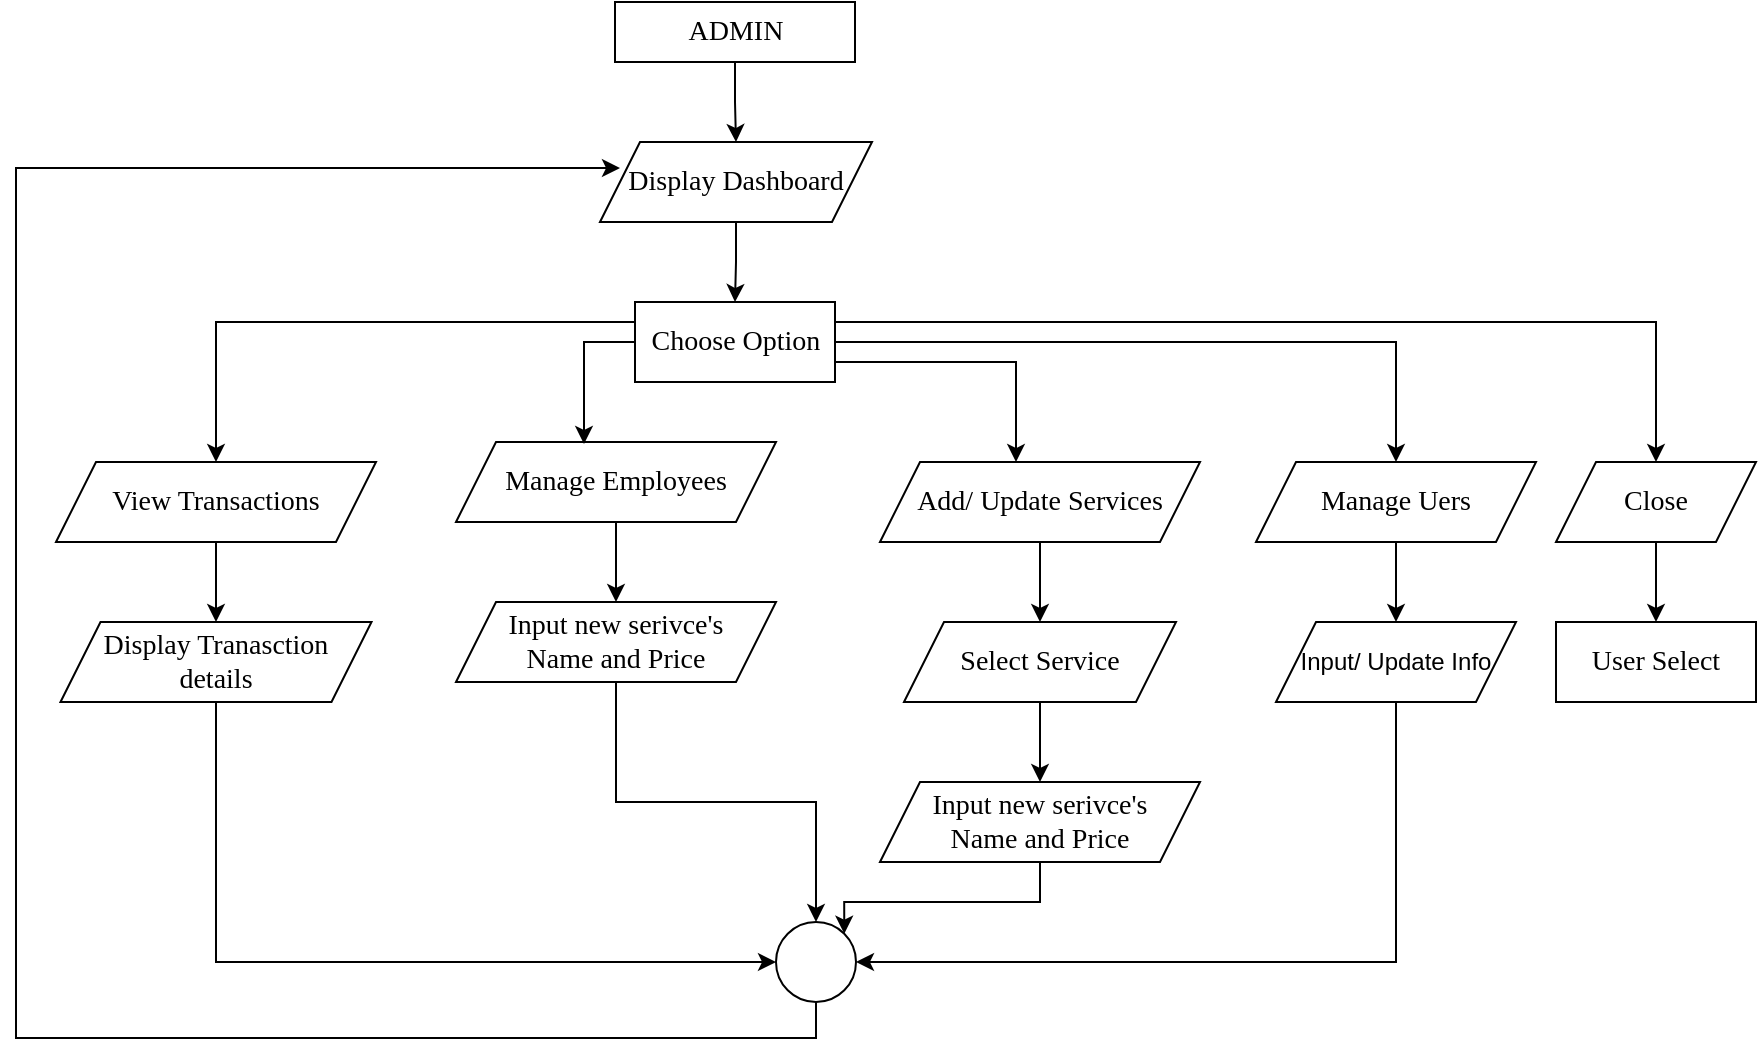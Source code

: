 <mxfile version="24.4.13" type="device">
  <diagram name="Page-1" id="64H7ds-O1tiJM2KwQSn3">
    <mxGraphModel dx="1434" dy="836" grid="1" gridSize="10" guides="1" tooltips="1" connect="1" arrows="1" fold="1" page="1" pageScale="1" pageWidth="3300" pageHeight="4681" math="0" shadow="0">
      <root>
        <mxCell id="0" />
        <mxCell id="1" parent="0" />
        <mxCell id="Ys4Soc2SXLPGO1FHNJJd-10" style="edgeStyle=orthogonalEdgeStyle;rounded=0;orthogonalLoop=1;jettySize=auto;html=1;exitX=0.5;exitY=1;exitDx=0;exitDy=0;entryX=0.5;entryY=0;entryDx=0;entryDy=0;" edge="1" parent="1" source="QfiI2V1s3sk60cVQoeYj-1" target="YCltPewqTMJePzviMtdK-1">
          <mxGeometry relative="1" as="geometry" />
        </mxCell>
        <mxCell id="QfiI2V1s3sk60cVQoeYj-1" value="ADMIN" style="rounded=0;whiteSpace=wrap;html=1;strokeWidth=1;fontSize=14;fontStyle=0;fontFamily=Times New Roman;horizontal=1;" parent="1" vertex="1">
          <mxGeometry x="359.5" y="290" width="120" height="30" as="geometry" />
        </mxCell>
        <mxCell id="YCltPewqTMJePzviMtdK-4" style="edgeStyle=orthogonalEdgeStyle;rounded=0;orthogonalLoop=1;jettySize=auto;html=1;exitX=0.5;exitY=1;exitDx=0;exitDy=0;entryX=0.5;entryY=0;entryDx=0;entryDy=0;" parent="1" source="YCltPewqTMJePzviMtdK-1" target="YCltPewqTMJePzviMtdK-3" edge="1">
          <mxGeometry relative="1" as="geometry" />
        </mxCell>
        <mxCell id="YCltPewqTMJePzviMtdK-1" value="Display Dashboard" style="shape=parallelogram;perimeter=parallelogramPerimeter;whiteSpace=wrap;html=1;fixedSize=1;strokeWidth=1;fontSize=14;fontStyle=0;fontFamily=Times New Roman;horizontal=1;" parent="1" vertex="1">
          <mxGeometry x="352" y="360" width="136" height="40" as="geometry" />
        </mxCell>
        <mxCell id="YCltPewqTMJePzviMtdK-40" style="edgeStyle=orthogonalEdgeStyle;rounded=0;orthogonalLoop=1;jettySize=auto;html=1;exitX=0;exitY=0.25;exitDx=0;exitDy=0;entryX=0.5;entryY=0;entryDx=0;entryDy=0;" parent="1" source="YCltPewqTMJePzviMtdK-3" target="YCltPewqTMJePzviMtdK-6" edge="1">
          <mxGeometry relative="1" as="geometry" />
        </mxCell>
        <mxCell id="YCltPewqTMJePzviMtdK-47" style="edgeStyle=orthogonalEdgeStyle;rounded=0;orthogonalLoop=1;jettySize=auto;html=1;exitX=0.25;exitY=1;exitDx=0;exitDy=0;" parent="1" source="YCltPewqTMJePzviMtdK-3" target="YCltPewqTMJePzviMtdK-8" edge="1">
          <mxGeometry relative="1" as="geometry">
            <Array as="points">
              <mxPoint x="393" y="470" />
              <mxPoint x="560" y="470" />
            </Array>
          </mxGeometry>
        </mxCell>
        <mxCell id="YCltPewqTMJePzviMtdK-48" style="edgeStyle=orthogonalEdgeStyle;rounded=0;orthogonalLoop=1;jettySize=auto;html=1;exitX=0.75;exitY=1;exitDx=0;exitDy=0;" parent="1" source="YCltPewqTMJePzviMtdK-3" target="YCltPewqTMJePzviMtdK-9" edge="1">
          <mxGeometry relative="1" as="geometry">
            <Array as="points">
              <mxPoint x="443" y="460" />
              <mxPoint x="750" y="460" />
            </Array>
          </mxGeometry>
        </mxCell>
        <mxCell id="YCltPewqTMJePzviMtdK-52" style="edgeStyle=orthogonalEdgeStyle;rounded=0;orthogonalLoop=1;jettySize=auto;html=1;exitX=1;exitY=0.25;exitDx=0;exitDy=0;entryX=0.5;entryY=0;entryDx=0;entryDy=0;" parent="1" source="YCltPewqTMJePzviMtdK-3" target="YCltPewqTMJePzviMtdK-10" edge="1">
          <mxGeometry relative="1" as="geometry" />
        </mxCell>
        <mxCell id="YCltPewqTMJePzviMtdK-3" value="Choose Option" style="rounded=0;whiteSpace=wrap;html=1;strokeWidth=1;fontSize=14;fontStyle=0;fontFamily=Times New Roman;horizontal=1;" parent="1" vertex="1">
          <mxGeometry x="369.5" y="440" width="100" height="40" as="geometry" />
        </mxCell>
        <mxCell id="YCltPewqTMJePzviMtdK-6" value="View Transactions" style="shape=parallelogram;perimeter=parallelogramPerimeter;whiteSpace=wrap;html=1;fixedSize=1;strokeWidth=1;fontSize=14;fontStyle=0;fontFamily=Times New Roman;horizontal=1;" parent="1" vertex="1">
          <mxGeometry x="80" y="520" width="160" height="40" as="geometry" />
        </mxCell>
        <mxCell id="YCltPewqTMJePzviMtdK-19" style="edgeStyle=orthogonalEdgeStyle;rounded=0;orthogonalLoop=1;jettySize=auto;html=1;exitX=0.5;exitY=1;exitDx=0;exitDy=0;" parent="1" source="YCltPewqTMJePzviMtdK-8" target="YCltPewqTMJePzviMtdK-18" edge="1">
          <mxGeometry relative="1" as="geometry" />
        </mxCell>
        <mxCell id="YCltPewqTMJePzviMtdK-8" value="Add/ Update Services" style="shape=parallelogram;perimeter=parallelogramPerimeter;whiteSpace=wrap;html=1;fixedSize=1;strokeWidth=1;fontSize=14;fontStyle=0;fontFamily=Times New Roman;horizontal=1;" parent="1" vertex="1">
          <mxGeometry x="492" y="520" width="160" height="40" as="geometry" />
        </mxCell>
        <mxCell id="YCltPewqTMJePzviMtdK-25" style="edgeStyle=orthogonalEdgeStyle;rounded=0;orthogonalLoop=1;jettySize=auto;html=1;exitX=0.5;exitY=1;exitDx=0;exitDy=0;entryX=0.5;entryY=0;entryDx=0;entryDy=0;" parent="1" source="YCltPewqTMJePzviMtdK-9" target="YCltPewqTMJePzviMtdK-24" edge="1">
          <mxGeometry relative="1" as="geometry" />
        </mxCell>
        <mxCell id="YCltPewqTMJePzviMtdK-9" value="Manage Uers" style="shape=parallelogram;perimeter=parallelogramPerimeter;whiteSpace=wrap;html=1;fixedSize=1;strokeWidth=1;fontSize=14;fontStyle=0;fontFamily=Times New Roman;horizontal=1;" parent="1" vertex="1">
          <mxGeometry x="680" y="520" width="140" height="40" as="geometry" />
        </mxCell>
        <mxCell id="YCltPewqTMJePzviMtdK-27" value="" style="edgeStyle=orthogonalEdgeStyle;rounded=0;orthogonalLoop=1;jettySize=auto;html=1;" parent="1" source="YCltPewqTMJePzviMtdK-10" target="YCltPewqTMJePzviMtdK-26" edge="1">
          <mxGeometry relative="1" as="geometry" />
        </mxCell>
        <mxCell id="YCltPewqTMJePzviMtdK-10" value="Close" style="shape=parallelogram;perimeter=parallelogramPerimeter;whiteSpace=wrap;html=1;fixedSize=1;strokeWidth=1;fontSize=14;fontStyle=0;fontFamily=Times New Roman;horizontal=1;" parent="1" vertex="1">
          <mxGeometry x="830" y="520" width="100" height="40" as="geometry" />
        </mxCell>
        <mxCell id="YCltPewqTMJePzviMtdK-12" style="edgeStyle=orthogonalEdgeStyle;rounded=0;orthogonalLoop=1;jettySize=auto;html=1;entryX=0.5;entryY=0;entryDx=0;entryDy=0;" parent="1" source="YCltPewqTMJePzviMtdK-6" target="YCltPewqTMJePzviMtdK-11" edge="1">
          <mxGeometry relative="1" as="geometry" />
        </mxCell>
        <mxCell id="YCltPewqTMJePzviMtdK-31" style="edgeStyle=orthogonalEdgeStyle;rounded=0;orthogonalLoop=1;jettySize=auto;html=1;exitX=0.5;exitY=1;exitDx=0;exitDy=0;entryX=0;entryY=0.5;entryDx=0;entryDy=0;" parent="1" source="YCltPewqTMJePzviMtdK-11" target="YCltPewqTMJePzviMtdK-30" edge="1">
          <mxGeometry relative="1" as="geometry" />
        </mxCell>
        <mxCell id="YCltPewqTMJePzviMtdK-11" value="Display Tranasction&lt;br style=&quot;font-size: 14px;&quot;&gt;details" style="shape=parallelogram;perimeter=parallelogramPerimeter;whiteSpace=wrap;html=1;fixedSize=1;strokeWidth=1;fontSize=14;fontStyle=0;fontFamily=Times New Roman;horizontal=1;" parent="1" vertex="1">
          <mxGeometry x="82.25" y="600" width="155.5" height="40" as="geometry" />
        </mxCell>
        <mxCell id="YCltPewqTMJePzviMtdK-21" value="" style="edgeStyle=orthogonalEdgeStyle;rounded=0;orthogonalLoop=1;jettySize=auto;html=1;" parent="1" source="YCltPewqTMJePzviMtdK-18" target="YCltPewqTMJePzviMtdK-20" edge="1">
          <mxGeometry relative="1" as="geometry" />
        </mxCell>
        <mxCell id="YCltPewqTMJePzviMtdK-18" value="Select Service" style="shape=parallelogram;perimeter=parallelogramPerimeter;whiteSpace=wrap;html=1;fixedSize=1;strokeWidth=1;fontSize=14;fontStyle=0;fontFamily=Times New Roman;horizontal=1;" parent="1" vertex="1">
          <mxGeometry x="504" y="600" width="136" height="40" as="geometry" />
        </mxCell>
        <mxCell id="YCltPewqTMJePzviMtdK-35" style="edgeStyle=orthogonalEdgeStyle;rounded=0;orthogonalLoop=1;jettySize=auto;html=1;exitX=0.5;exitY=1;exitDx=0;exitDy=0;entryX=1;entryY=0;entryDx=0;entryDy=0;" parent="1" source="YCltPewqTMJePzviMtdK-20" target="YCltPewqTMJePzviMtdK-30" edge="1">
          <mxGeometry relative="1" as="geometry" />
        </mxCell>
        <mxCell id="YCltPewqTMJePzviMtdK-20" value="Input new serivce&#39;s&lt;br&gt;Name and Price" style="shape=parallelogram;perimeter=parallelogramPerimeter;whiteSpace=wrap;html=1;fixedSize=1;strokeWidth=1;fontSize=14;fontStyle=0;fontFamily=Times New Roman;horizontal=1;" parent="1" vertex="1">
          <mxGeometry x="492" y="680" width="160" height="40" as="geometry" />
        </mxCell>
        <mxCell id="YCltPewqTMJePzviMtdK-24" value="Input/ Update Info" style="shape=parallelogram;perimeter=parallelogramPerimeter;whiteSpace=wrap;html=1;fixedSize=1;" parent="1" vertex="1">
          <mxGeometry x="690" y="600" width="120" height="40" as="geometry" />
        </mxCell>
        <mxCell id="YCltPewqTMJePzviMtdK-26" value="User Select" style="whiteSpace=wrap;html=1;fontSize=14;fontFamily=Times New Roman;strokeWidth=1;fontStyle=0;" parent="1" vertex="1">
          <mxGeometry x="830" y="600" width="100" height="40" as="geometry" />
        </mxCell>
        <mxCell id="YCltPewqTMJePzviMtdK-50" style="edgeStyle=orthogonalEdgeStyle;rounded=0;orthogonalLoop=1;jettySize=auto;html=1;exitX=0.5;exitY=1;exitDx=0;exitDy=0;entryX=0;entryY=0.5;entryDx=0;entryDy=0;" parent="1" edge="1">
          <mxGeometry relative="1" as="geometry">
            <mxPoint x="460" y="788" as="sourcePoint" />
            <mxPoint x="362" y="373" as="targetPoint" />
            <Array as="points">
              <mxPoint x="460" y="808" />
              <mxPoint x="60" y="808" />
              <mxPoint x="60" y="373" />
            </Array>
          </mxGeometry>
        </mxCell>
        <mxCell id="YCltPewqTMJePzviMtdK-30" value="" style="ellipse;whiteSpace=wrap;html=1;aspect=fixed;" parent="1" vertex="1">
          <mxGeometry x="440" y="750" width="40" height="40" as="geometry" />
        </mxCell>
        <mxCell id="Ys4Soc2SXLPGO1FHNJJd-1" style="edgeStyle=orthogonalEdgeStyle;rounded=0;orthogonalLoop=1;jettySize=auto;html=1;exitX=0.5;exitY=1;exitDx=0;exitDy=0;entryX=0.5;entryY=0;entryDx=0;entryDy=0;" edge="1" parent="1" source="Ys4Soc2SXLPGO1FHNJJd-2" target="Ys4Soc2SXLPGO1FHNJJd-5">
          <mxGeometry relative="1" as="geometry">
            <mxPoint x="360" y="590" as="targetPoint" />
          </mxGeometry>
        </mxCell>
        <mxCell id="Ys4Soc2SXLPGO1FHNJJd-2" value="Manage Employees" style="shape=parallelogram;perimeter=parallelogramPerimeter;whiteSpace=wrap;html=1;fixedSize=1;strokeWidth=1;fontSize=14;fontStyle=0;fontFamily=Times New Roman;horizontal=1;" vertex="1" parent="1">
          <mxGeometry x="280" y="510" width="160" height="40" as="geometry" />
        </mxCell>
        <mxCell id="Ys4Soc2SXLPGO1FHNJJd-7" style="edgeStyle=orthogonalEdgeStyle;rounded=0;orthogonalLoop=1;jettySize=auto;html=1;exitX=0.5;exitY=1;exitDx=0;exitDy=0;" edge="1" parent="1" source="Ys4Soc2SXLPGO1FHNJJd-5" target="YCltPewqTMJePzviMtdK-30">
          <mxGeometry relative="1" as="geometry" />
        </mxCell>
        <mxCell id="Ys4Soc2SXLPGO1FHNJJd-5" value="Input new serivce&#39;s&lt;br&gt;Name and Price" style="shape=parallelogram;perimeter=parallelogramPerimeter;whiteSpace=wrap;html=1;fixedSize=1;strokeWidth=1;fontSize=14;fontStyle=0;fontFamily=Times New Roman;horizontal=1;" vertex="1" parent="1">
          <mxGeometry x="280" y="590" width="160" height="40" as="geometry" />
        </mxCell>
        <mxCell id="Ys4Soc2SXLPGO1FHNJJd-8" style="edgeStyle=orthogonalEdgeStyle;rounded=0;orthogonalLoop=1;jettySize=auto;html=1;exitX=0;exitY=0.5;exitDx=0;exitDy=0;entryX=0.4;entryY=0.025;entryDx=0;entryDy=0;entryPerimeter=0;" edge="1" parent="1" source="YCltPewqTMJePzviMtdK-3" target="Ys4Soc2SXLPGO1FHNJJd-2">
          <mxGeometry relative="1" as="geometry" />
        </mxCell>
        <mxCell id="Ys4Soc2SXLPGO1FHNJJd-9" style="edgeStyle=orthogonalEdgeStyle;rounded=0;orthogonalLoop=1;jettySize=auto;html=1;exitX=0.5;exitY=1;exitDx=0;exitDy=0;entryX=1;entryY=0.5;entryDx=0;entryDy=0;" edge="1" parent="1" source="YCltPewqTMJePzviMtdK-24" target="YCltPewqTMJePzviMtdK-30">
          <mxGeometry relative="1" as="geometry">
            <mxPoint x="550" y="790" as="targetPoint" />
            <Array as="points">
              <mxPoint x="750" y="770" />
            </Array>
          </mxGeometry>
        </mxCell>
      </root>
    </mxGraphModel>
  </diagram>
</mxfile>
